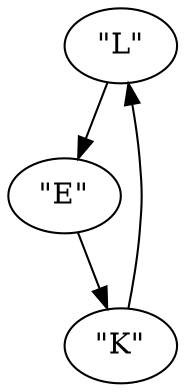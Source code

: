 digraph {
    0 [ label = "\"L\"" ]
    1 [ label = "\"K\"" ]
    2 [ label = "\"E\"" ]
    0 -> 2 [ ]
    1 -> 0 [ ]
    2 -> 1 [ ]
}
